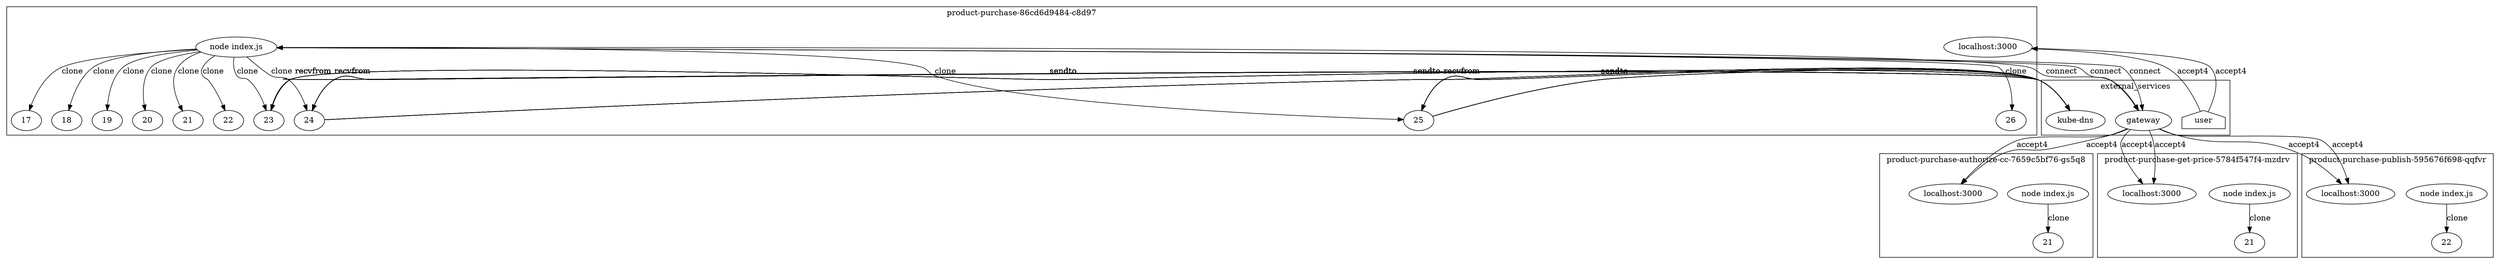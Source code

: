 digraph G {
	subgraph "cluster_ product-purchase-authorize-cc-7659c5bf76-gs5q8 " {
		label=" product-purchase-authorize-cc-7659c5bf76-gs5q8 "
		53226 [label="node index.js"]
		53226 -> 53447 [label=clone]
		"product-purchase-authorize-cc_localhost_3000" [label="localhost:3000"]
		"product-purchase-authorize-cc_localhost_3000" [label="localhost:3000"]
		53447 [label=21]
	}
	subgraph "cluster_ product-purchase-86cd6d9484-c8d97 " {
		label=" product-purchase-86cd6d9484-c8d97 "
		53909 [label="node index.js"]
		53909 -> 53944 [label=clone]
		53909 -> 53959 [label=clone]
		53909 -> 53962 [label=clone]
		53909 -> 53970 [label=clone]
		53909 -> 53981 [label=clone]
		53909 -> 54147 [label=clone]
		"product-purchase_localhost_3000" [label="localhost:3000"]
		"product-purchase_localhost_3000" [label="localhost:3000"]
		53909 -> 56823 [label=clone]
		53909 -> 56828 [label=clone]
		53909 -> 56835 [label=clone]
		53909 -> 56843 [label=clone]
		53944 [label=17]
		53959 [label=18]
		53962 [label=19]
		53970 [label=20]
		53981 [label=21]
		54147 [label=22]
		56823 [label=23]
		56828 [label=24]
		56835 [label=25]
		56843 [label=26]
	}
	subgraph "cluster_ product-purchase-get-price-5784f547f4-mzdrv " {
		label=" product-purchase-get-price-5784f547f4-mzdrv "
		54684 [label="node index.js"]
		54684 -> 54884 [label=clone]
		"product-purchase-get-price_localhost_3000" [label="localhost:3000"]
		"product-purchase-get-price_localhost_3000" [label="localhost:3000"]
		54884 [label=21]
	}
	subgraph "cluster_ product-purchase-publish-595676f698-qqfvr " {
		label=" product-purchase-publish-595676f698-qqfvr "
		55588 [label="node index.js"]
		55588 -> 55720 [label=clone]
		"product-purchase-publish_localhost_3000" [label="localhost:3000"]
		"product-purchase-publish_localhost_3000" [label="localhost:3000"]
		55720 [label=22]
	}
	subgraph cluster_services {
		label=external_services
		user [shape=house]
		"10.107.89.58_8080" -> "product-purchase-authorize-cc_localhost_3000" [label=accept4]
		"10.107.89.58_8080" -> "product-purchase-authorize-cc_localhost_3000" [label=accept4]
		user -> "product-purchase_localhost_3000" [label=accept4]
		user -> "product-purchase_localhost_3000" [label=accept4]
		"10.107.89.58_8080" [label=gateway]
		53909 -> "10.107.89.58_8080" [label=connect dir=both]
		"10.107.89.58_8080" [label=gateway]
		53909 -> "10.107.89.58_8080" [label=connect dir=both]
		"10.107.89.58_8080" [label=gateway]
		53909 -> "10.107.89.58_8080" [label=connect dir=both]
		"10.96.0.10_53" [label="kube-dns"]
		56823 -> "10.96.0.10_53" [label=sendto]
		"10.96.0.10_53" [label="kube-dns"]
		56823 -> "10.96.0.10_53" [label=sendto]
		"10.96.0.10_53" [label="kube-dns"]
		"10.96.0.10_53" -> 56823 [label=recvfrom]
		"10.96.0.10_53" [label="kube-dns"]
		"10.96.0.10_53" -> 56823 [label=recvfrom]
		"10.96.0.10_53" [label="kube-dns"]
		56823 -> "10.96.0.10_53" [label=sendto]
		"10.96.0.10_53" [label="kube-dns"]
		56823 -> "10.96.0.10_53" [label=sendto]
		"10.96.0.10_53" [label="kube-dns"]
		"10.96.0.10_53" -> 56823 [label=recvfrom]
		"10.96.0.10_53" [label="kube-dns"]
		"10.96.0.10_53" -> 56823 [label=recvfrom]
		"10.96.0.10_53" [label="kube-dns"]
		56823 -> "10.96.0.10_53" [label=sendto]
		"10.96.0.10_53" [label="kube-dns"]
		56823 -> "10.96.0.10_53" [label=sendto]
		"10.96.0.10_53" [label="kube-dns"]
		"10.96.0.10_53" -> 56823 [label=recvfrom]
		"10.96.0.10_53" [label="kube-dns"]
		"10.96.0.10_53" -> 56823 [label=recvfrom]
		"10.96.0.10_53" [label="kube-dns"]
		56823 -> "10.96.0.10_53" [label=sendto]
		"10.96.0.10_53" [label="kube-dns"]
		56823 -> "10.96.0.10_53" [label=sendto]
		"10.96.0.10_53" [label="kube-dns"]
		"10.96.0.10_53" -> 56823 [label=recvfrom]
		"10.96.0.10_53" [label="kube-dns"]
		"10.96.0.10_53" -> 56823 [label=recvfrom]
		"10.96.0.10_53" [label="kube-dns"]
		56828 -> "10.96.0.10_53" [label=sendto]
		"10.96.0.10_53" [label="kube-dns"]
		56828 -> "10.96.0.10_53" [label=sendto]
		"10.96.0.10_53" [label="kube-dns"]
		"10.96.0.10_53" -> 56828 [label=recvfrom]
		"10.96.0.10_53" [label="kube-dns"]
		"10.96.0.10_53" -> 56828 [label=recvfrom]
		"10.96.0.10_53" [label="kube-dns"]
		56828 -> "10.96.0.10_53" [label=sendto]
		"10.96.0.10_53" [label="kube-dns"]
		56828 -> "10.96.0.10_53" [label=sendto]
		"10.96.0.10_53" [label="kube-dns"]
		"10.96.0.10_53" -> 56828 [label=recvfrom]
		"10.96.0.10_53" [label="kube-dns"]
		"10.96.0.10_53" -> 56828 [label=recvfrom]
		"10.96.0.10_53" [label="kube-dns"]
		56828 -> "10.96.0.10_53" [label=sendto]
		"10.96.0.10_53" [label="kube-dns"]
		56828 -> "10.96.0.10_53" [label=sendto]
		"10.96.0.10_53" [label="kube-dns"]
		"10.96.0.10_53" -> 56828 [label=recvfrom]
		"10.96.0.10_53" [label="kube-dns"]
		"10.96.0.10_53" -> 56828 [label=recvfrom]
		"10.96.0.10_53" [label="kube-dns"]
		56828 -> "10.96.0.10_53" [label=sendto]
		"10.96.0.10_53" [label="kube-dns"]
		56828 -> "10.96.0.10_53" [label=sendto]
		"10.96.0.10_53" [label="kube-dns"]
		"10.96.0.10_53" -> 56828 [label=recvfrom]
		"10.96.0.10_53" [label="kube-dns"]
		"10.96.0.10_53" -> 56828 [label=recvfrom]
		"10.96.0.10_53" [label="kube-dns"]
		56835 -> "10.96.0.10_53" [label=sendto]
		"10.96.0.10_53" [label="kube-dns"]
		56835 -> "10.96.0.10_53" [label=sendto]
		"10.96.0.10_53" [label="kube-dns"]
		"10.96.0.10_53" -> 56835 [label=recvfrom]
		"10.96.0.10_53" [label="kube-dns"]
		"10.96.0.10_53" -> 56835 [label=recvfrom]
		"10.96.0.10_53" [label="kube-dns"]
		56835 -> "10.96.0.10_53" [label=sendto]
		"10.96.0.10_53" [label="kube-dns"]
		56835 -> "10.96.0.10_53" [label=sendto]
		"10.96.0.10_53" [label="kube-dns"]
		"10.96.0.10_53" -> 56835 [label=recvfrom]
		"10.96.0.10_53" [label="kube-dns"]
		"10.96.0.10_53" -> 56835 [label=recvfrom]
		"10.96.0.10_53" [label="kube-dns"]
		56835 -> "10.96.0.10_53" [label=sendto]
		"10.96.0.10_53" [label="kube-dns"]
		56835 -> "10.96.0.10_53" [label=sendto]
		"10.96.0.10_53" [label="kube-dns"]
		"10.96.0.10_53" -> 56835 [label=recvfrom]
		"10.96.0.10_53" [label="kube-dns"]
		"10.96.0.10_53" -> 56835 [label=recvfrom]
		"10.96.0.10_53" [label="kube-dns"]
		56835 -> "10.96.0.10_53" [label=sendto]
		"10.96.0.10_53" [label="kube-dns"]
		56835 -> "10.96.0.10_53" [label=sendto]
		"10.96.0.10_53" [label="kube-dns"]
		"10.96.0.10_53" -> 56835 [label=recvfrom]
		"10.96.0.10_53" [label="kube-dns"]
		"10.96.0.10_53" -> 56835 [label=recvfrom]
		"10.107.89.58_8080" -> "product-purchase-get-price_localhost_3000" [label=accept4]
		"10.107.89.58_8080" -> "product-purchase-get-price_localhost_3000" [label=accept4]
		"10.107.89.58_8080" -> "product-purchase-publish_localhost_3000" [label=accept4]
		"10.107.89.58_8080" -> "product-purchase-publish_localhost_3000" [label=accept4]
	}
}
